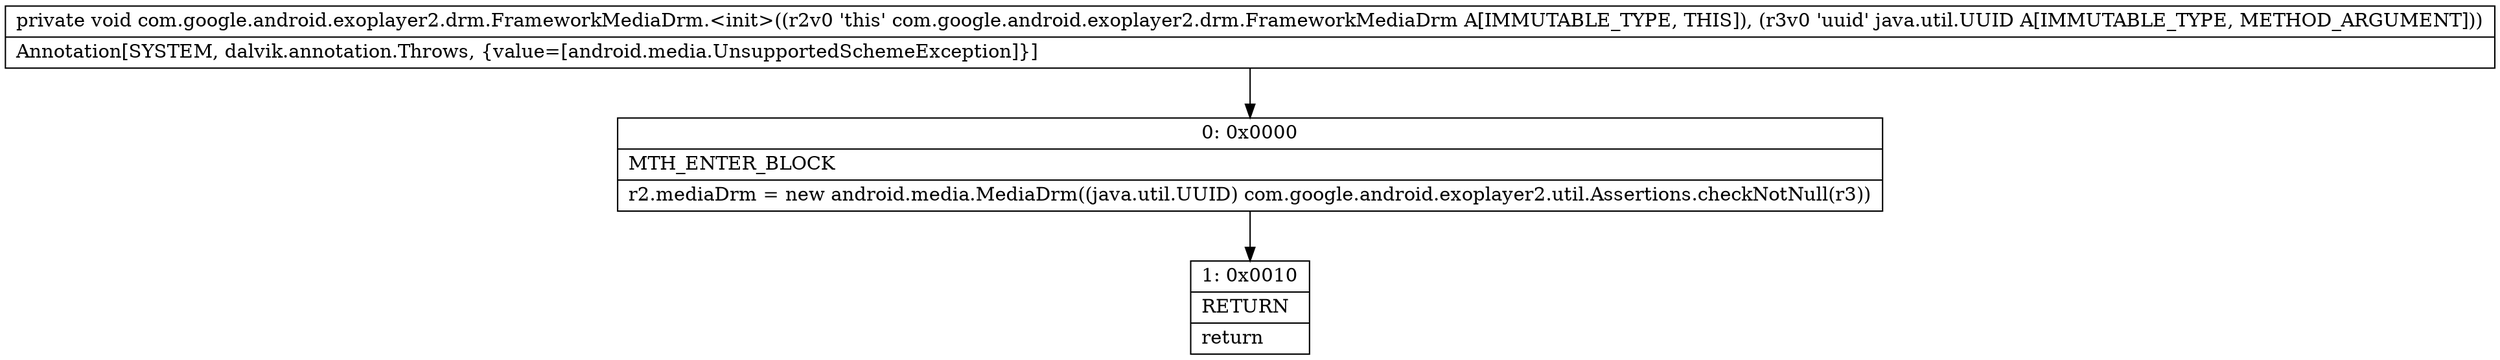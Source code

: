 digraph "CFG forcom.google.android.exoplayer2.drm.FrameworkMediaDrm.\<init\>(Ljava\/util\/UUID;)V" {
Node_0 [shape=record,label="{0\:\ 0x0000|MTH_ENTER_BLOCK\l|r2.mediaDrm = new android.media.MediaDrm((java.util.UUID) com.google.android.exoplayer2.util.Assertions.checkNotNull(r3))\l}"];
Node_1 [shape=record,label="{1\:\ 0x0010|RETURN\l|return\l}"];
MethodNode[shape=record,label="{private void com.google.android.exoplayer2.drm.FrameworkMediaDrm.\<init\>((r2v0 'this' com.google.android.exoplayer2.drm.FrameworkMediaDrm A[IMMUTABLE_TYPE, THIS]), (r3v0 'uuid' java.util.UUID A[IMMUTABLE_TYPE, METHOD_ARGUMENT]))  | Annotation[SYSTEM, dalvik.annotation.Throws, \{value=[android.media.UnsupportedSchemeException]\}]\l}"];
MethodNode -> Node_0;
Node_0 -> Node_1;
}

